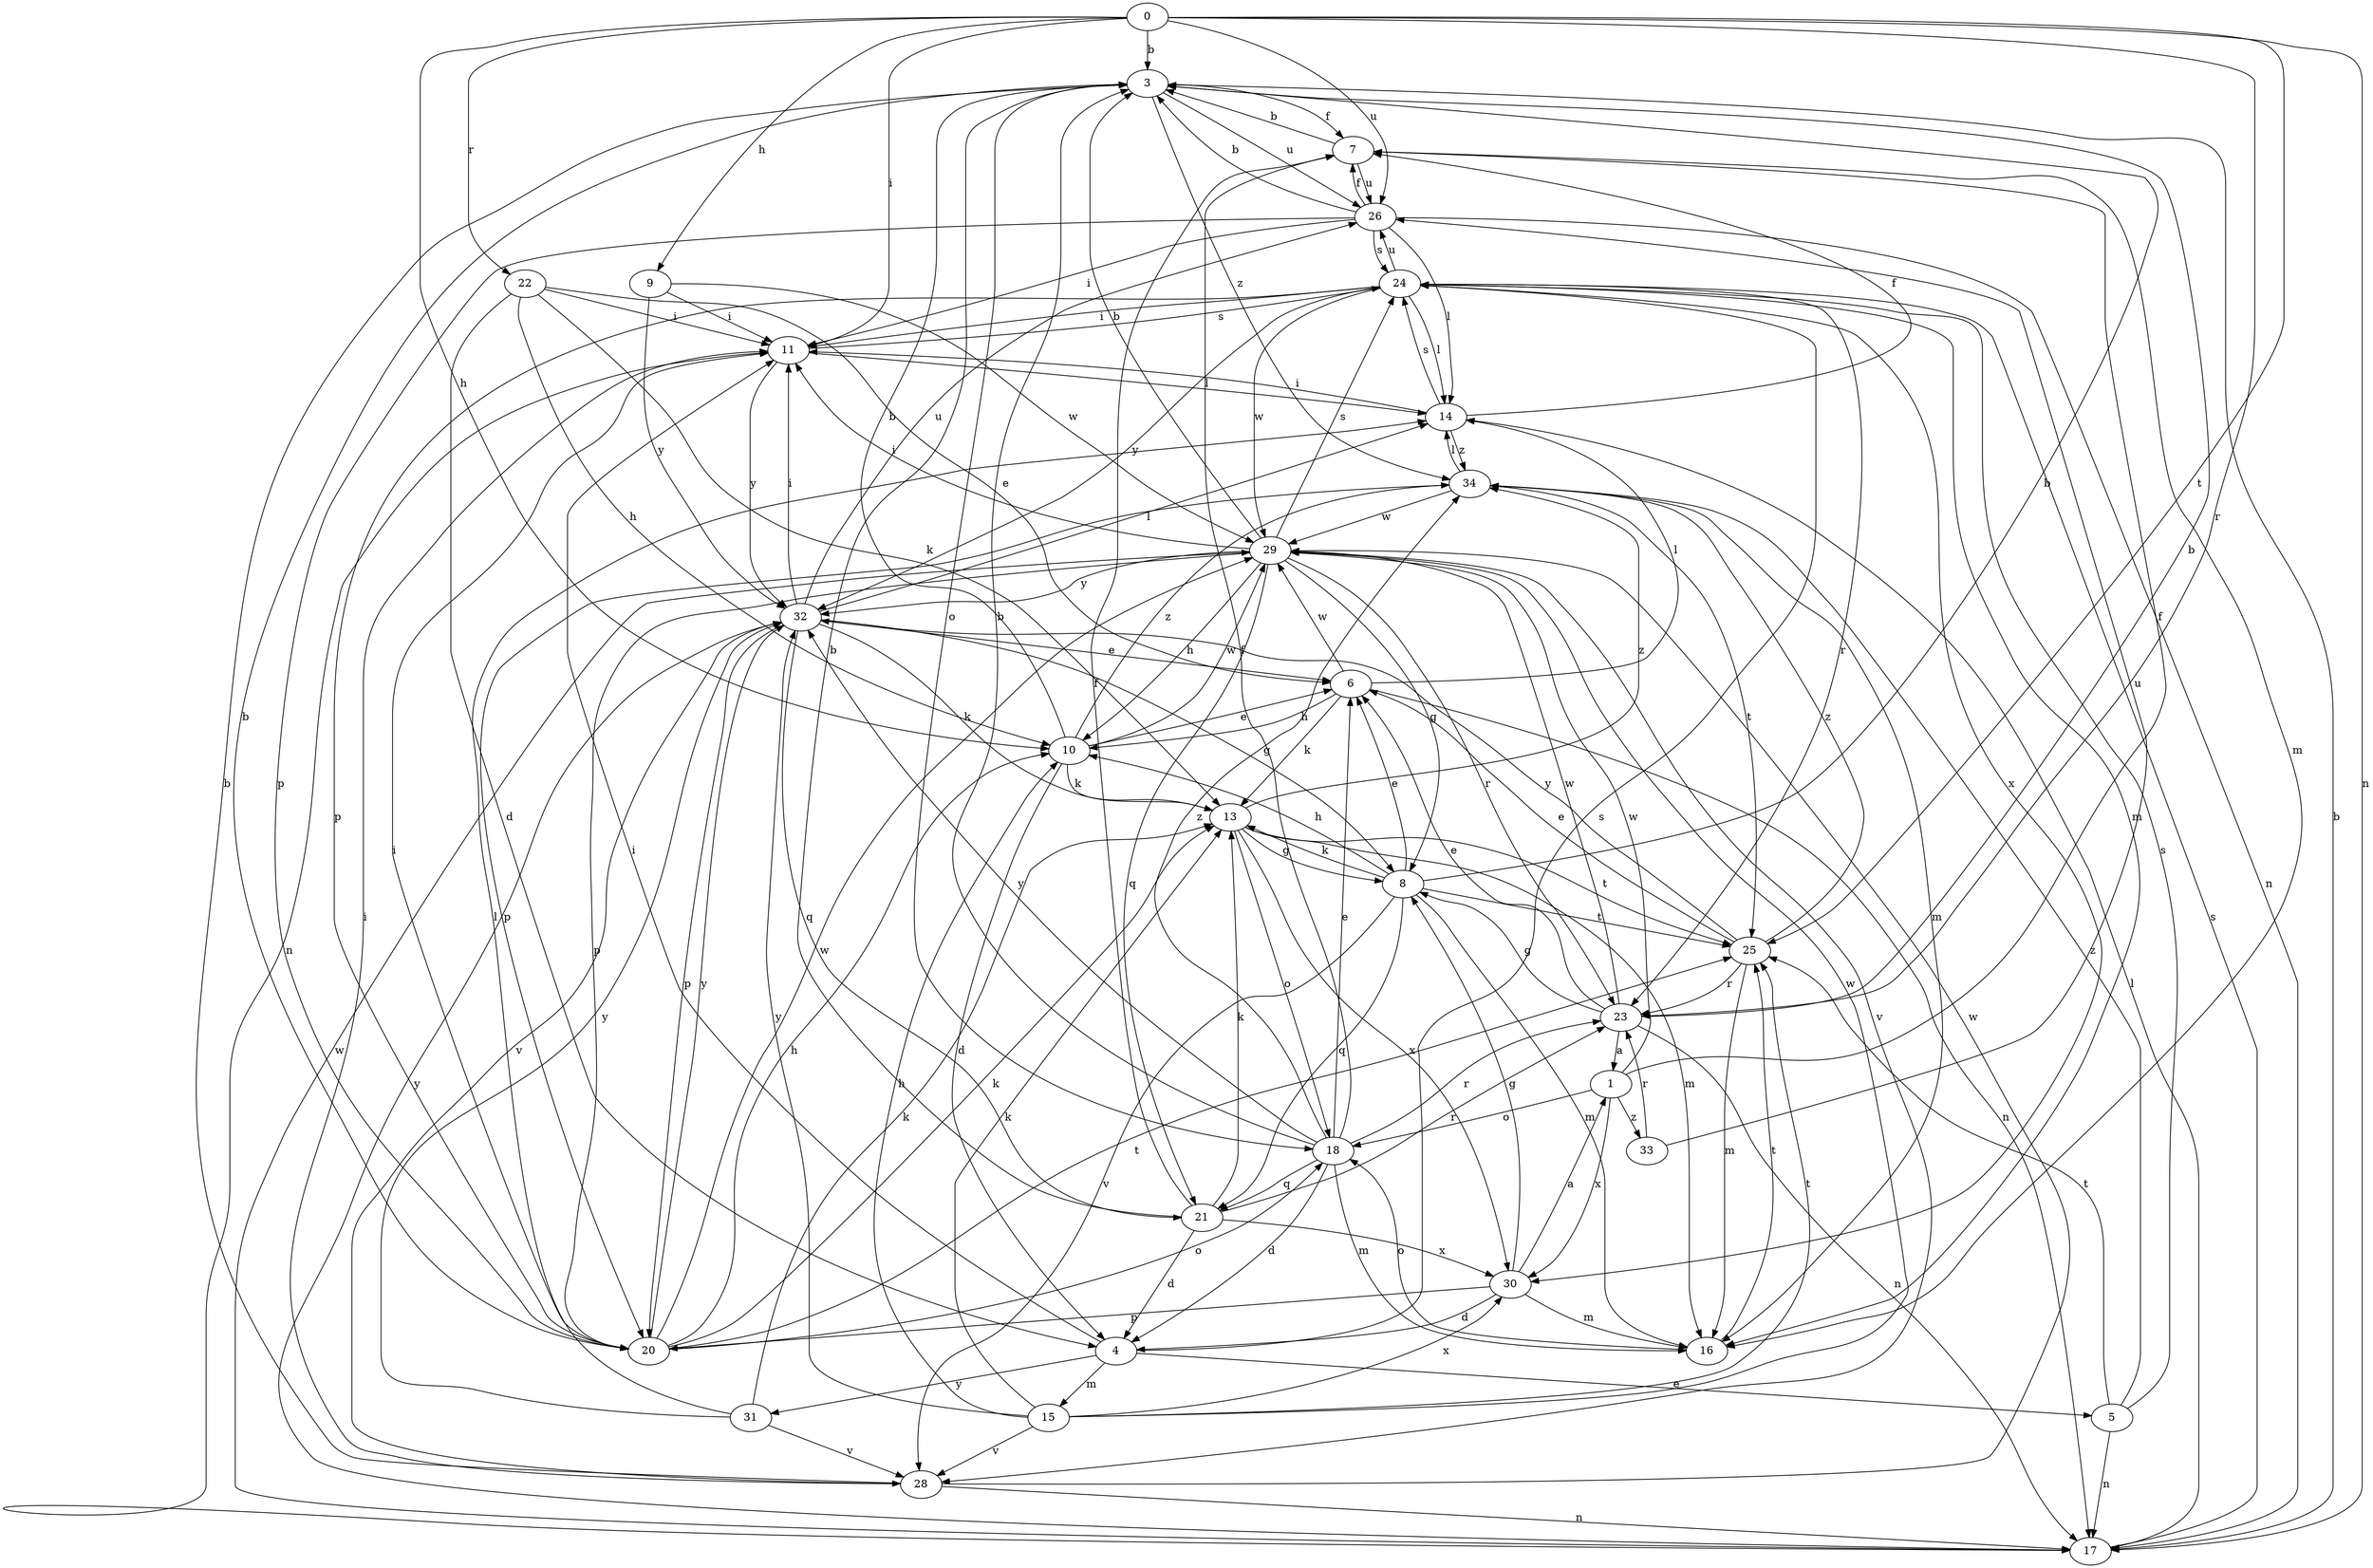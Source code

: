 strict digraph  {
0;
1;
3;
4;
5;
6;
7;
8;
9;
10;
11;
13;
14;
15;
16;
17;
18;
20;
21;
22;
23;
24;
25;
26;
28;
29;
30;
31;
32;
33;
34;
0 -> 3  [label=b];
0 -> 9  [label=h];
0 -> 10  [label=h];
0 -> 11  [label=i];
0 -> 17  [label=n];
0 -> 22  [label=r];
0 -> 23  [label=r];
0 -> 25  [label=t];
0 -> 26  [label=u];
1 -> 7  [label=f];
1 -> 18  [label=o];
1 -> 29  [label=w];
1 -> 30  [label=x];
1 -> 33  [label=z];
3 -> 7  [label=f];
3 -> 18  [label=o];
3 -> 26  [label=u];
3 -> 34  [label=z];
4 -> 5  [label=e];
4 -> 11  [label=i];
4 -> 15  [label=m];
4 -> 24  [label=s];
4 -> 31  [label=y];
5 -> 17  [label=n];
5 -> 24  [label=s];
5 -> 25  [label=t];
5 -> 34  [label=z];
6 -> 10  [label=h];
6 -> 13  [label=k];
6 -> 14  [label=l];
6 -> 17  [label=n];
6 -> 29  [label=w];
7 -> 3  [label=b];
7 -> 16  [label=m];
7 -> 26  [label=u];
8 -> 3  [label=b];
8 -> 6  [label=e];
8 -> 10  [label=h];
8 -> 13  [label=k];
8 -> 16  [label=m];
8 -> 21  [label=q];
8 -> 25  [label=t];
8 -> 28  [label=v];
9 -> 11  [label=i];
9 -> 29  [label=w];
9 -> 32  [label=y];
10 -> 3  [label=b];
10 -> 4  [label=d];
10 -> 6  [label=e];
10 -> 13  [label=k];
10 -> 29  [label=w];
10 -> 34  [label=z];
11 -> 14  [label=l];
11 -> 17  [label=n];
11 -> 24  [label=s];
11 -> 32  [label=y];
13 -> 8  [label=g];
13 -> 16  [label=m];
13 -> 18  [label=o];
13 -> 25  [label=t];
13 -> 30  [label=x];
13 -> 34  [label=z];
14 -> 7  [label=f];
14 -> 11  [label=i];
14 -> 24  [label=s];
14 -> 34  [label=z];
15 -> 10  [label=h];
15 -> 13  [label=k];
15 -> 25  [label=t];
15 -> 28  [label=v];
15 -> 29  [label=w];
15 -> 30  [label=x];
15 -> 32  [label=y];
16 -> 18  [label=o];
16 -> 25  [label=t];
17 -> 3  [label=b];
17 -> 14  [label=l];
17 -> 24  [label=s];
17 -> 29  [label=w];
17 -> 32  [label=y];
18 -> 3  [label=b];
18 -> 4  [label=d];
18 -> 6  [label=e];
18 -> 7  [label=f];
18 -> 16  [label=m];
18 -> 21  [label=q];
18 -> 23  [label=r];
18 -> 32  [label=y];
18 -> 34  [label=z];
20 -> 3  [label=b];
20 -> 10  [label=h];
20 -> 11  [label=i];
20 -> 13  [label=k];
20 -> 18  [label=o];
20 -> 25  [label=t];
20 -> 29  [label=w];
20 -> 32  [label=y];
21 -> 3  [label=b];
21 -> 4  [label=d];
21 -> 7  [label=f];
21 -> 13  [label=k];
21 -> 23  [label=r];
21 -> 30  [label=x];
22 -> 4  [label=d];
22 -> 6  [label=e];
22 -> 10  [label=h];
22 -> 11  [label=i];
22 -> 13  [label=k];
23 -> 1  [label=a];
23 -> 3  [label=b];
23 -> 6  [label=e];
23 -> 8  [label=g];
23 -> 17  [label=n];
23 -> 29  [label=w];
24 -> 11  [label=i];
24 -> 14  [label=l];
24 -> 16  [label=m];
24 -> 20  [label=p];
24 -> 23  [label=r];
24 -> 26  [label=u];
24 -> 29  [label=w];
24 -> 30  [label=x];
24 -> 32  [label=y];
25 -> 6  [label=e];
25 -> 16  [label=m];
25 -> 23  [label=r];
25 -> 32  [label=y];
25 -> 34  [label=z];
26 -> 3  [label=b];
26 -> 7  [label=f];
26 -> 11  [label=i];
26 -> 14  [label=l];
26 -> 17  [label=n];
26 -> 20  [label=p];
26 -> 24  [label=s];
28 -> 3  [label=b];
28 -> 11  [label=i];
28 -> 17  [label=n];
28 -> 29  [label=w];
29 -> 3  [label=b];
29 -> 8  [label=g];
29 -> 10  [label=h];
29 -> 11  [label=i];
29 -> 20  [label=p];
29 -> 21  [label=q];
29 -> 23  [label=r];
29 -> 24  [label=s];
29 -> 28  [label=v];
29 -> 32  [label=y];
30 -> 1  [label=a];
30 -> 4  [label=d];
30 -> 8  [label=g];
30 -> 16  [label=m];
30 -> 20  [label=p];
31 -> 13  [label=k];
31 -> 14  [label=l];
31 -> 28  [label=v];
31 -> 32  [label=y];
32 -> 6  [label=e];
32 -> 8  [label=g];
32 -> 11  [label=i];
32 -> 13  [label=k];
32 -> 14  [label=l];
32 -> 20  [label=p];
32 -> 21  [label=q];
32 -> 26  [label=u];
32 -> 28  [label=v];
33 -> 23  [label=r];
33 -> 26  [label=u];
34 -> 14  [label=l];
34 -> 16  [label=m];
34 -> 20  [label=p];
34 -> 25  [label=t];
34 -> 29  [label=w];
}
